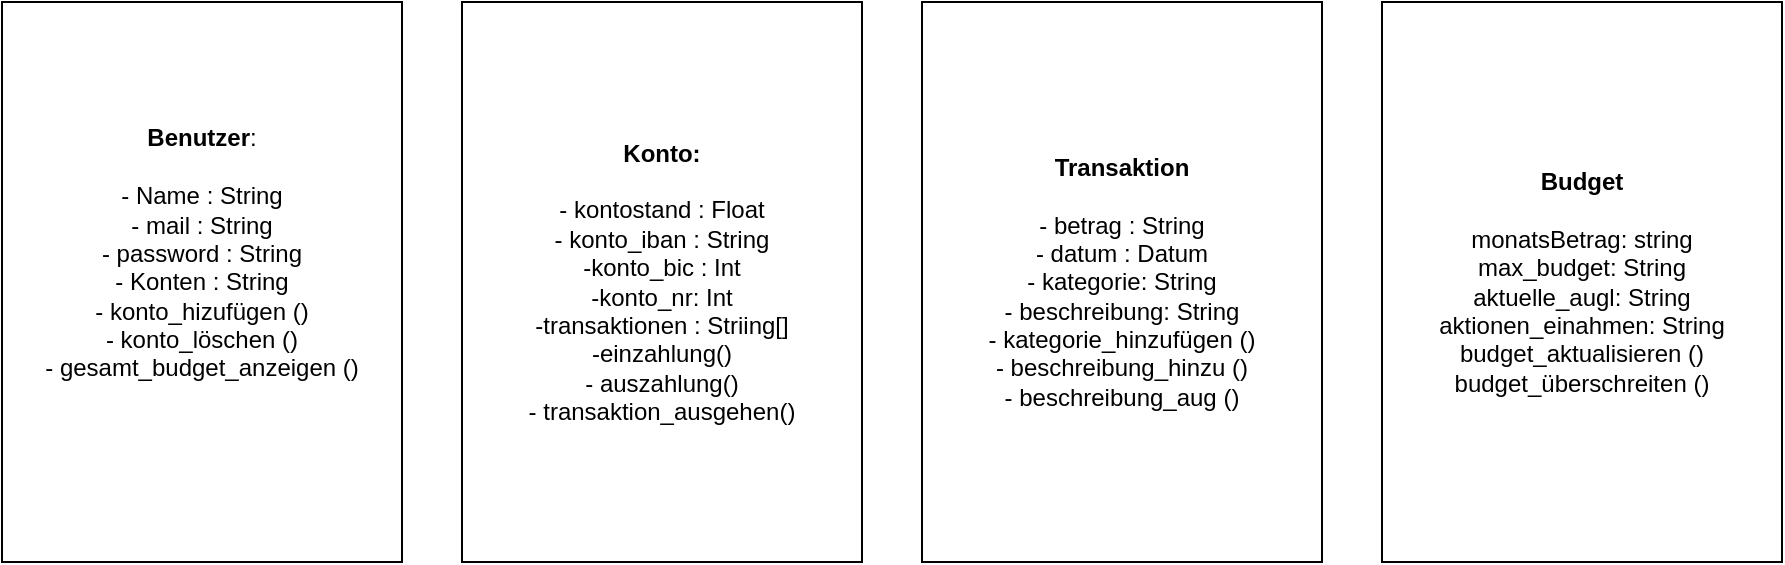 <mxfile version="26.0.16">
  <diagram name="Page-1" id="x-BNVN3OSNsevC6Qfrl9">
    <mxGraphModel dx="1834" dy="802" grid="1" gridSize="10" guides="1" tooltips="1" connect="1" arrows="1" fold="1" page="0" pageScale="1" pageWidth="827" pageHeight="1169" math="0" shadow="0">
      <root>
        <mxCell id="0" />
        <mxCell id="1" parent="0" />
        <mxCell id="wg7_ObE9FOS7hgl4LA-m-1" value="&lt;b&gt;Benutzer&lt;/b&gt;:&lt;div&gt;&lt;br&gt;&lt;/div&gt;&lt;div&gt;- Name : String&lt;/div&gt;&lt;div&gt;- mail : String&lt;/div&gt;&lt;div&gt;- password : String&lt;/div&gt;&lt;div&gt;- Konten : String&lt;/div&gt;&lt;div&gt;- konto_hizufügen ()&lt;/div&gt;&lt;div&gt;- konto_löschen ()&lt;/div&gt;&lt;div&gt;- gesamt_budget_anzeigen ()&lt;/div&gt;&lt;div&gt;&lt;br&gt;&lt;/div&gt;&lt;div&gt;&lt;br&gt;&lt;/div&gt;" style="rounded=0;whiteSpace=wrap;html=1;" vertex="1" parent="1">
          <mxGeometry x="-220" y="80" width="200" height="280" as="geometry" />
        </mxCell>
        <mxCell id="wg7_ObE9FOS7hgl4LA-m-3" value="&lt;div&gt;&lt;b&gt;Konto:&lt;/b&gt;&lt;/div&gt;&lt;div&gt;&lt;b&gt;&lt;br&gt;&lt;/b&gt;&lt;/div&gt;&lt;div&gt;- kontostand : Float&lt;/div&gt;&lt;div&gt;- konto_iban : String&lt;/div&gt;&lt;div&gt;-konto_bic : Int&lt;/div&gt;&lt;div&gt;-konto_nr: Int&lt;/div&gt;&lt;div&gt;-transaktionen : Striing[]&lt;/div&gt;&lt;div&gt;-einzahlung()&lt;/div&gt;&lt;div&gt;- auszahlung()&lt;/div&gt;&lt;div&gt;- transaktion_ausgehen()&lt;/div&gt;" style="rounded=0;whiteSpace=wrap;html=1;" vertex="1" parent="1">
          <mxGeometry x="10" y="80" width="200" height="280" as="geometry" />
        </mxCell>
        <mxCell id="wg7_ObE9FOS7hgl4LA-m-4" value="&lt;b&gt;Transaktion&lt;/b&gt;&lt;div&gt;&lt;br&gt;&lt;/div&gt;&lt;div&gt;- betrag : String&lt;/div&gt;&lt;div&gt;- datum : Datum&lt;/div&gt;&lt;div&gt;- kategorie: String&lt;/div&gt;&lt;div&gt;- beschreibung: String&lt;/div&gt;&lt;div&gt;- kategorie_hinzufügen ()&lt;/div&gt;&lt;div&gt;- beschreibung_hinzu ()&lt;/div&gt;&lt;div&gt;- beschreibung_aug ()&lt;/div&gt;" style="rounded=0;whiteSpace=wrap;html=1;" vertex="1" parent="1">
          <mxGeometry x="240" y="80" width="200" height="280" as="geometry" />
        </mxCell>
        <mxCell id="wg7_ObE9FOS7hgl4LA-m-5" value="&lt;b&gt;Budget&lt;/b&gt;&lt;div&gt;&lt;b&gt;&lt;br&gt;&lt;/b&gt;&lt;div&gt;monatsBetrag: string&lt;/div&gt;&lt;div&gt;max_budget: String&lt;/div&gt;&lt;/div&gt;&lt;div&gt;aktuelle_augl: String&lt;/div&gt;&lt;div&gt;aktionen_einahmen: String&lt;/div&gt;&lt;div&gt;budget_aktualisieren ()&lt;/div&gt;&lt;div&gt;budget_überschreiten ()&lt;/div&gt;" style="rounded=0;whiteSpace=wrap;html=1;" vertex="1" parent="1">
          <mxGeometry x="470" y="80" width="200" height="280" as="geometry" />
        </mxCell>
      </root>
    </mxGraphModel>
  </diagram>
</mxfile>

